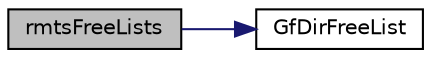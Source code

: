 digraph "rmtsFreeLists"
{
  edge [fontname="Helvetica",fontsize="10",labelfontname="Helvetica",labelfontsize="10"];
  node [fontname="Helvetica",fontsize="10",shape=record];
  rankdir="LR";
  Node1 [label="rmtsFreeLists",height=0.2,width=0.4,color="black", fillcolor="grey75", style="filled", fontcolor="black"];
  Node1 -> Node2 [color="midnightblue",fontsize="10",style="solid",fontname="Helvetica"];
  Node2 [label="GfDirFreeList",height=0.2,width=0.4,color="black", fillcolor="white", style="filled",URL="$group__dir.html#ga3122d776c26e7f7fcd73718e2dd7a9c2",tooltip="Free a directory list. "];
}
